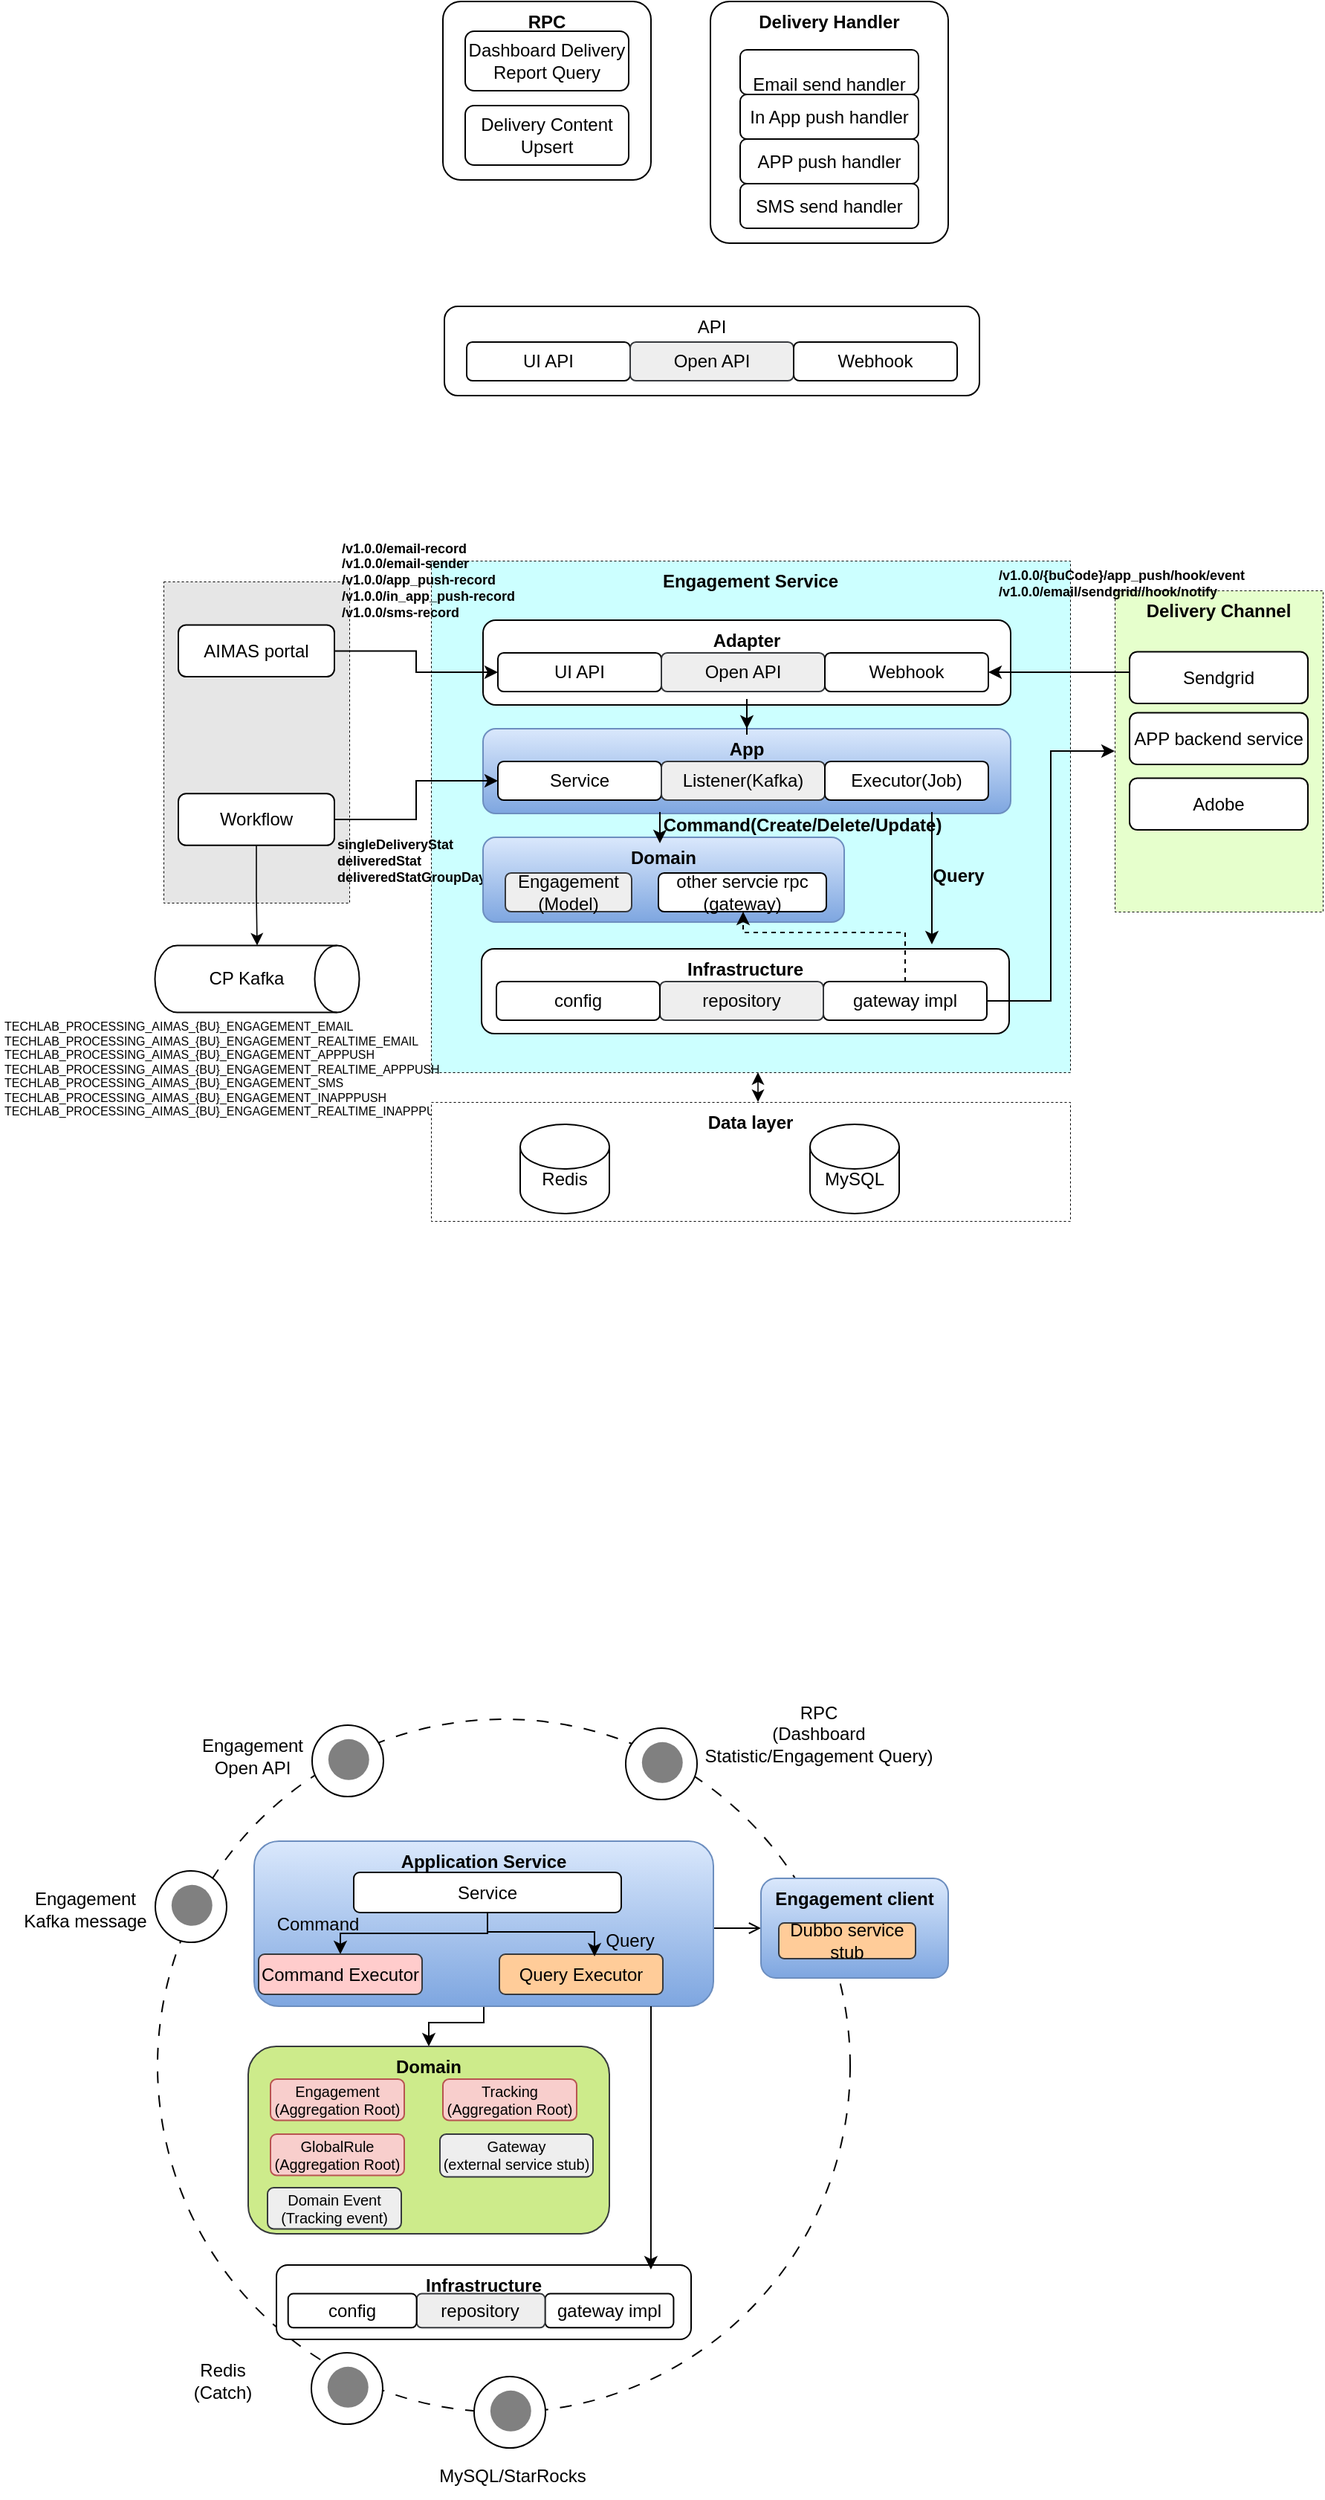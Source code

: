 <mxfile version="26.0.14">
  <diagram name="第 1 页" id="Tgx1bqKsLs8PZ8dt4VcN">
    <mxGraphModel dx="1760" dy="1723" grid="0" gridSize="10" guides="1" tooltips="1" connect="1" arrows="1" fold="1" page="1" pageScale="1" pageWidth="827" pageHeight="1169" math="0" shadow="0">
      <root>
        <mxCell id="0" />
        <mxCell id="1" parent="0" />
        <mxCell id="XerFbpVoTHIb1QeO8kq2-1" value="Engagement Service" style="rounded=0;whiteSpace=wrap;html=1;verticalAlign=top;strokeWidth=0.5;dashed=1;fillColor=#CCFFFF;fontStyle=1" vertex="1" parent="1">
          <mxGeometry x="280" y="220" width="430" height="344" as="geometry" />
        </mxCell>
        <mxCell id="XerFbpVoTHIb1QeO8kq2-7" value="" style="shape=cylinder3;whiteSpace=wrap;html=1;boundedLbl=1;backgroundOutline=1;size=15;rotation=90;" vertex="1" parent="1">
          <mxGeometry x="140.5" y="432.5" width="45" height="137.5" as="geometry" />
        </mxCell>
        <mxCell id="XerFbpVoTHIb1QeO8kq2-8" value="&lt;div&gt;TECHLAB_PROCESSING_AIMAS_{BU}_ENGAGEMENT_EMAIL&lt;/div&gt;&lt;div&gt;TECHLAB_PROCESSING_AIMAS_{BU}_ENGAGEMENT_REALTIME_EMAIL&lt;/div&gt;&lt;div&gt;TECHLAB_PROCESSING_AIMAS_{BU}_ENGAGEMENT_APPPUSH&lt;/div&gt;&lt;div&gt;TECHLAB_PROCESSING_AIMAS_{BU}_ENGAGEMENT_REALTIME_APPPUSH&lt;/div&gt;&lt;div&gt;TECHLAB_PROCESSING_AIMAS_{BU}_ENGAGEMENT_SMS&lt;/div&gt;&lt;div&gt;TECHLAB_PROCESSING_AIMAS_{BU}_ENGAGEMENT_INAPPPUSH&lt;/div&gt;&lt;div&gt;TECHLAB_PROCESSING_AIMAS_{BU}_ENGAGEMENT_REALTIME_INAPPPUSH&lt;/div&gt;" style="text;html=1;align=left;verticalAlign=middle;whiteSpace=wrap;rounded=0;fontSize=8;" vertex="1" parent="1">
          <mxGeometry x="-9.5" y="527" width="330" height="70" as="geometry" />
        </mxCell>
        <mxCell id="XerFbpVoTHIb1QeO8kq2-21" value="" style="rounded=0;whiteSpace=wrap;html=1;dashed=1;strokeWidth=0.5;fillColor=#E6E6E6;" vertex="1" parent="1">
          <mxGeometry x="100" y="234" width="125" height="216" as="geometry" />
        </mxCell>
        <mxCell id="XerFbpVoTHIb1QeO8kq2-22" value="Workflow" style="rounded=1;whiteSpace=wrap;html=1;" vertex="1" parent="1">
          <mxGeometry x="110" y="376.62" width="105" height="34.75" as="geometry" />
        </mxCell>
        <mxCell id="XerFbpVoTHIb1QeO8kq2-23" value="AIMAS portal" style="rounded=1;whiteSpace=wrap;html=1;" vertex="1" parent="1">
          <mxGeometry x="110" y="263.25" width="105" height="34.75" as="geometry" />
        </mxCell>
        <mxCell id="XerFbpVoTHIb1QeO8kq2-24" value="Delivery Channel" style="rounded=0;whiteSpace=wrap;html=1;verticalAlign=top;dashed=1;strokeWidth=0.5;fillColor=#E6FFCC;fontStyle=1" vertex="1" parent="1">
          <mxGeometry x="740" y="240" width="140" height="216" as="geometry" />
        </mxCell>
        <mxCell id="XerFbpVoTHIb1QeO8kq2-25" value="APP backend service" style="rounded=1;whiteSpace=wrap;html=1;" vertex="1" parent="1">
          <mxGeometry x="750" y="322.25" width="120" height="34.75" as="geometry" />
        </mxCell>
        <mxCell id="XerFbpVoTHIb1QeO8kq2-26" value="Sendgrid" style="rounded=1;whiteSpace=wrap;html=1;" vertex="1" parent="1">
          <mxGeometry x="750" y="281.25" width="120" height="34.75" as="geometry" />
        </mxCell>
        <mxCell id="XerFbpVoTHIb1QeO8kq2-27" value="Adobe" style="rounded=1;whiteSpace=wrap;html=1;" vertex="1" parent="1">
          <mxGeometry x="750" y="366.25" width="120" height="34.75" as="geometry" />
        </mxCell>
        <mxCell id="XerFbpVoTHIb1QeO8kq2-34" value="Data layer" style="rounded=0;whiteSpace=wrap;html=1;verticalAlign=top;strokeWidth=0.5;dashed=1;fontStyle=1" vertex="1" parent="1">
          <mxGeometry x="280" y="584" width="430" height="80" as="geometry" />
        </mxCell>
        <mxCell id="XerFbpVoTHIb1QeO8kq2-35" value="" style="shape=cylinder3;whiteSpace=wrap;html=1;boundedLbl=1;backgroundOutline=1;size=15;" vertex="1" parent="1">
          <mxGeometry x="340" y="599" width="60" height="60" as="geometry" />
        </mxCell>
        <mxCell id="XerFbpVoTHIb1QeO8kq2-36" value="Redis" style="text;html=1;align=center;verticalAlign=middle;whiteSpace=wrap;rounded=0;" vertex="1" parent="1">
          <mxGeometry x="340" y="621" width="60" height="30" as="geometry" />
        </mxCell>
        <mxCell id="XerFbpVoTHIb1QeO8kq2-37" value="" style="shape=cylinder3;whiteSpace=wrap;html=1;boundedLbl=1;backgroundOutline=1;size=15;" vertex="1" parent="1">
          <mxGeometry x="535" y="599" width="60" height="60" as="geometry" />
        </mxCell>
        <mxCell id="XerFbpVoTHIb1QeO8kq2-38" value="MySQL" style="text;html=1;align=center;verticalAlign=middle;whiteSpace=wrap;rounded=0;" vertex="1" parent="1">
          <mxGeometry x="535" y="621" width="60" height="30" as="geometry" />
        </mxCell>
        <mxCell id="XerFbpVoTHIb1QeO8kq2-39" style="edgeStyle=orthogonalEdgeStyle;rounded=0;orthogonalLoop=1;jettySize=auto;html=1;entryX=0;entryY=0.5;entryDx=0;entryDy=0;entryPerimeter=0;strokeWidth=0.8;" edge="1" parent="1" source="XerFbpVoTHIb1QeO8kq2-22" target="XerFbpVoTHIb1QeO8kq2-7">
          <mxGeometry relative="1" as="geometry" />
        </mxCell>
        <mxCell id="XerFbpVoTHIb1QeO8kq2-42" value="" style="endArrow=classic;startArrow=classic;html=1;rounded=0;strokeWidth=0.8;" edge="1" parent="1">
          <mxGeometry width="50" height="50" relative="1" as="geometry">
            <mxPoint x="500" y="584" as="sourcePoint" />
            <mxPoint x="500" y="564" as="targetPoint" />
          </mxGeometry>
        </mxCell>
        <mxCell id="XerFbpVoTHIb1QeO8kq2-43" value="&lt;div&gt;/v1.0.0/email-record&lt;/div&gt;&lt;div&gt;/v1.0.0/email-sender&lt;/div&gt;&lt;div&gt;/v1.0.0/app_push-record&lt;/div&gt;&lt;div&gt;/v1.0.0/in_app_push-record&lt;/div&gt;&lt;div&gt;/v1.0.0/sms-record&lt;/div&gt;" style="text;html=1;align=left;verticalAlign=middle;whiteSpace=wrap;rounded=0;fontSize=9;fontStyle=1" vertex="1" parent="1">
          <mxGeometry x="218" y="203.25" width="140" height="60" as="geometry" />
        </mxCell>
        <mxCell id="XerFbpVoTHIb1QeO8kq2-46" value="&lt;div&gt;/v1.0.0/{buCode}/app_push/hook/event&lt;/div&gt;&lt;div&gt;/v1.0.0/email/sendgrid//hook/notify&lt;/div&gt;" style="text;html=1;align=left;verticalAlign=middle;whiteSpace=wrap;rounded=0;fontSize=9;fontStyle=1" vertex="1" parent="1">
          <mxGeometry x="660" y="220" width="140" height="30" as="geometry" />
        </mxCell>
        <mxCell id="XerFbpVoTHIb1QeO8kq2-47" value="&lt;div&gt;singleDeliveryStat&lt;/div&gt;&lt;div&gt;deliveredStat&lt;/div&gt;&lt;div&gt;deliveredStatGroupDay&lt;/div&gt;" style="text;html=1;align=left;verticalAlign=middle;whiteSpace=wrap;rounded=0;fontSize=9;fontStyle=1" vertex="1" parent="1">
          <mxGeometry x="215" y="404" width="140" height="36" as="geometry" />
        </mxCell>
        <mxCell id="XerFbpVoTHIb1QeO8kq2-48" value="CP Kafka" style="text;html=1;align=center;verticalAlign=middle;whiteSpace=wrap;rounded=0;" vertex="1" parent="1">
          <mxGeometry x="125.5" y="486.25" width="60" height="30" as="geometry" />
        </mxCell>
        <mxCell id="XerFbpVoTHIb1QeO8kq2-54" value="" style="group" vertex="1" connectable="0" parent="1">
          <mxGeometry x="289" y="49" width="360" height="60" as="geometry" />
        </mxCell>
        <mxCell id="XerFbpVoTHIb1QeO8kq2-2" value="API" style="rounded=1;whiteSpace=wrap;html=1;verticalAlign=top;" vertex="1" parent="XerFbpVoTHIb1QeO8kq2-54">
          <mxGeometry width="360" height="60" as="geometry" />
        </mxCell>
        <mxCell id="XerFbpVoTHIb1QeO8kq2-4" value="UI API" style="rounded=1;whiteSpace=wrap;html=1;" vertex="1" parent="XerFbpVoTHIb1QeO8kq2-54">
          <mxGeometry x="15" y="24" width="110" height="26" as="geometry" />
        </mxCell>
        <mxCell id="XerFbpVoTHIb1QeO8kq2-5" value="Open API" style="rounded=1;whiteSpace=wrap;html=1;fillColor=#eeeeee;strokeColor=#36393d;" vertex="1" parent="XerFbpVoTHIb1QeO8kq2-54">
          <mxGeometry x="125" y="24" width="110" height="26" as="geometry" />
        </mxCell>
        <mxCell id="XerFbpVoTHIb1QeO8kq2-6" value="Webhook" style="rounded=1;whiteSpace=wrap;html=1;" vertex="1" parent="XerFbpVoTHIb1QeO8kq2-54">
          <mxGeometry x="235" y="24" width="110" height="26" as="geometry" />
        </mxCell>
        <mxCell id="XerFbpVoTHIb1QeO8kq2-55" value="" style="group" vertex="1" connectable="0" parent="1">
          <mxGeometry x="288" y="-156" width="340" height="162.5" as="geometry" />
        </mxCell>
        <mxCell id="XerFbpVoTHIb1QeO8kq2-9" value="RPC" style="rounded=1;whiteSpace=wrap;html=1;align=center;verticalAlign=top;fontStyle=1;arcSize=10;" vertex="1" parent="XerFbpVoTHIb1QeO8kq2-55">
          <mxGeometry width="140" height="120" as="geometry" />
        </mxCell>
        <mxCell id="XerFbpVoTHIb1QeO8kq2-10" value="Dashboard Delivery Report Query" style="rounded=1;whiteSpace=wrap;html=1;" vertex="1" parent="XerFbpVoTHIb1QeO8kq2-55">
          <mxGeometry x="15" y="20" width="110" height="40" as="geometry" />
        </mxCell>
        <mxCell id="XerFbpVoTHIb1QeO8kq2-11" value="Delivery Content Upsert" style="rounded=1;whiteSpace=wrap;html=1;" vertex="1" parent="XerFbpVoTHIb1QeO8kq2-55">
          <mxGeometry x="15" y="70" width="110" height="40" as="geometry" />
        </mxCell>
        <mxCell id="XerFbpVoTHIb1QeO8kq2-12" value="Delivery Handler" style="rounded=1;whiteSpace=wrap;html=1;align=center;verticalAlign=top;fontStyle=1;arcSize=8;" vertex="1" parent="XerFbpVoTHIb1QeO8kq2-55">
          <mxGeometry x="180" width="160" height="162.5" as="geometry" />
        </mxCell>
        <mxCell id="XerFbpVoTHIb1QeO8kq2-13" value="&lt;div&gt;&lt;br&gt;&lt;/div&gt;Email send handler" style="rounded=1;whiteSpace=wrap;html=1;" vertex="1" parent="XerFbpVoTHIb1QeO8kq2-55">
          <mxGeometry x="200" y="32.5" width="120" height="30" as="geometry" />
        </mxCell>
        <mxCell id="XerFbpVoTHIb1QeO8kq2-14" value="In App push handler" style="rounded=1;whiteSpace=wrap;html=1;" vertex="1" parent="XerFbpVoTHIb1QeO8kq2-55">
          <mxGeometry x="200" y="62.5" width="120" height="30" as="geometry" />
        </mxCell>
        <mxCell id="XerFbpVoTHIb1QeO8kq2-15" value="APP push handler" style="rounded=1;whiteSpace=wrap;html=1;" vertex="1" parent="XerFbpVoTHIb1QeO8kq2-55">
          <mxGeometry x="200" y="92.5" width="120" height="30" as="geometry" />
        </mxCell>
        <mxCell id="XerFbpVoTHIb1QeO8kq2-16" value="SMS send handler" style="rounded=1;whiteSpace=wrap;html=1;" vertex="1" parent="XerFbpVoTHIb1QeO8kq2-55">
          <mxGeometry x="200" y="122.5" width="120" height="30" as="geometry" />
        </mxCell>
        <mxCell id="XerFbpVoTHIb1QeO8kq2-57" value="" style="group" vertex="1" connectable="0" parent="1">
          <mxGeometry x="315" y="260" width="355" height="57" as="geometry" />
        </mxCell>
        <mxCell id="XerFbpVoTHIb1QeO8kq2-58" value="Adapter" style="rounded=1;whiteSpace=wrap;html=1;align=center;verticalAlign=top;fontStyle=1" vertex="1" parent="XerFbpVoTHIb1QeO8kq2-57">
          <mxGeometry width="355" height="57" as="geometry" />
        </mxCell>
        <mxCell id="XerFbpVoTHIb1QeO8kq2-62" value="UI API" style="rounded=1;whiteSpace=wrap;html=1;" vertex="1" parent="XerFbpVoTHIb1QeO8kq2-57">
          <mxGeometry x="10" y="22" width="110" height="26" as="geometry" />
        </mxCell>
        <mxCell id="XerFbpVoTHIb1QeO8kq2-63" value="Open API" style="rounded=1;whiteSpace=wrap;html=1;fillColor=#eeeeee;strokeColor=#36393d;" vertex="1" parent="XerFbpVoTHIb1QeO8kq2-57">
          <mxGeometry x="120" y="22" width="110" height="26" as="geometry" />
        </mxCell>
        <mxCell id="XerFbpVoTHIb1QeO8kq2-64" value="Webhook" style="rounded=1;whiteSpace=wrap;html=1;" vertex="1" parent="XerFbpVoTHIb1QeO8kq2-57">
          <mxGeometry x="230" y="22" width="110" height="26" as="geometry" />
        </mxCell>
        <mxCell id="XerFbpVoTHIb1QeO8kq2-65" value="" style="group" vertex="1" connectable="0" parent="1">
          <mxGeometry x="315" y="333" width="355" height="57" as="geometry" />
        </mxCell>
        <mxCell id="XerFbpVoTHIb1QeO8kq2-66" value="App" style="rounded=1;whiteSpace=wrap;html=1;align=center;verticalAlign=top;fontStyle=1;fillColor=#dae8fc;strokeColor=#6c8ebf;gradientColor=#7ea6e0;" vertex="1" parent="XerFbpVoTHIb1QeO8kq2-65">
          <mxGeometry width="355" height="57" as="geometry" />
        </mxCell>
        <mxCell id="XerFbpVoTHIb1QeO8kq2-67" value="Service" style="rounded=1;whiteSpace=wrap;html=1;" vertex="1" parent="XerFbpVoTHIb1QeO8kq2-65">
          <mxGeometry x="10" y="22" width="110" height="26" as="geometry" />
        </mxCell>
        <mxCell id="XerFbpVoTHIb1QeO8kq2-68" value="Listener(Kafka)" style="rounded=1;whiteSpace=wrap;html=1;fillColor=#eeeeee;strokeColor=#36393d;" vertex="1" parent="XerFbpVoTHIb1QeO8kq2-65">
          <mxGeometry x="120" y="22" width="110" height="26" as="geometry" />
        </mxCell>
        <mxCell id="XerFbpVoTHIb1QeO8kq2-69" value="Executor(Job)" style="rounded=1;whiteSpace=wrap;html=1;" vertex="1" parent="XerFbpVoTHIb1QeO8kq2-65">
          <mxGeometry x="230" y="22" width="110" height="26" as="geometry" />
        </mxCell>
        <mxCell id="XerFbpVoTHIb1QeO8kq2-70" value="" style="group" vertex="1" connectable="0" parent="1">
          <mxGeometry x="315" y="406" width="355" height="57" as="geometry" />
        </mxCell>
        <mxCell id="XerFbpVoTHIb1QeO8kq2-71" value="Domain" style="rounded=1;whiteSpace=wrap;html=1;align=center;verticalAlign=top;fontStyle=1;fillColor=#dae8fc;strokeColor=#6c8ebf;gradientColor=#7ea6e0;" vertex="1" parent="XerFbpVoTHIb1QeO8kq2-70">
          <mxGeometry width="243" height="57" as="geometry" />
        </mxCell>
        <mxCell id="XerFbpVoTHIb1QeO8kq2-72" value="&lt;div&gt;other servcie rpc&lt;/div&gt;(gateway)" style="rounded=1;whiteSpace=wrap;html=1;" vertex="1" parent="XerFbpVoTHIb1QeO8kq2-70">
          <mxGeometry x="118" y="24" width="113" height="26" as="geometry" />
        </mxCell>
        <mxCell id="XerFbpVoTHIb1QeO8kq2-73" value="Engagement&lt;div&gt;(Model)&lt;/div&gt;" style="rounded=1;whiteSpace=wrap;html=1;fillColor=#eeeeee;strokeColor=#36393d;" vertex="1" parent="XerFbpVoTHIb1QeO8kq2-70">
          <mxGeometry x="15" y="24" width="85" height="26" as="geometry" />
        </mxCell>
        <mxCell id="XerFbpVoTHIb1QeO8kq2-93" value="" style="endArrow=classic;html=1;rounded=0;" edge="1" parent="XerFbpVoTHIb1QeO8kq2-70">
          <mxGeometry width="50" height="50" relative="1" as="geometry">
            <mxPoint x="302" y="-17" as="sourcePoint" />
            <mxPoint x="302" y="72" as="targetPoint" />
          </mxGeometry>
        </mxCell>
        <mxCell id="XerFbpVoTHIb1QeO8kq2-94" value="Query" style="text;html=1;align=center;verticalAlign=middle;whiteSpace=wrap;rounded=0;fontStyle=1" vertex="1" parent="XerFbpVoTHIb1QeO8kq2-70">
          <mxGeometry x="290" y="11" width="60" height="30" as="geometry" />
        </mxCell>
        <mxCell id="XerFbpVoTHIb1QeO8kq2-75" value="" style="group" vertex="1" connectable="0" parent="1">
          <mxGeometry x="314" y="481" width="355" height="57" as="geometry" />
        </mxCell>
        <mxCell id="XerFbpVoTHIb1QeO8kq2-76" value="Infrastructure" style="rounded=1;whiteSpace=wrap;html=1;align=center;verticalAlign=top;fontStyle=1" vertex="1" parent="XerFbpVoTHIb1QeO8kq2-75">
          <mxGeometry width="355" height="57" as="geometry" />
        </mxCell>
        <mxCell id="XerFbpVoTHIb1QeO8kq2-77" value="gateway impl" style="rounded=1;whiteSpace=wrap;html=1;" vertex="1" parent="XerFbpVoTHIb1QeO8kq2-75">
          <mxGeometry x="230" y="22" width="110" height="26" as="geometry" />
        </mxCell>
        <mxCell id="XerFbpVoTHIb1QeO8kq2-78" value="repository" style="rounded=1;whiteSpace=wrap;html=1;fillColor=#eeeeee;strokeColor=#36393d;" vertex="1" parent="XerFbpVoTHIb1QeO8kq2-75">
          <mxGeometry x="120" y="22" width="110" height="26" as="geometry" />
        </mxCell>
        <mxCell id="XerFbpVoTHIb1QeO8kq2-79" value="config" style="rounded=1;whiteSpace=wrap;html=1;" vertex="1" parent="XerFbpVoTHIb1QeO8kq2-75">
          <mxGeometry x="10" y="22" width="110" height="26" as="geometry" />
        </mxCell>
        <mxCell id="XerFbpVoTHIb1QeO8kq2-81" style="edgeStyle=orthogonalEdgeStyle;rounded=0;orthogonalLoop=1;jettySize=auto;html=1;entryX=0.5;entryY=0;entryDx=0;entryDy=0;" edge="1" parent="1" source="XerFbpVoTHIb1QeO8kq2-58" target="XerFbpVoTHIb1QeO8kq2-66">
          <mxGeometry relative="1" as="geometry" />
        </mxCell>
        <mxCell id="XerFbpVoTHIb1QeO8kq2-82" style="edgeStyle=orthogonalEdgeStyle;rounded=0;orthogonalLoop=1;jettySize=auto;html=1;entryX=0.5;entryY=0;entryDx=0;entryDy=0;" edge="1" parent="1">
          <mxGeometry relative="1" as="geometry">
            <mxPoint x="434" y="389" as="sourcePoint" />
            <mxPoint x="434" y="410" as="targetPoint" />
          </mxGeometry>
        </mxCell>
        <mxCell id="XerFbpVoTHIb1QeO8kq2-84" value="Command(Create/Delete/Update)" style="text;html=1;align=center;verticalAlign=middle;whiteSpace=wrap;rounded=0;fontStyle=1" vertex="1" parent="1">
          <mxGeometry x="500" y="383" width="60" height="30" as="geometry" />
        </mxCell>
        <mxCell id="XerFbpVoTHIb1QeO8kq2-85" style="edgeStyle=orthogonalEdgeStyle;rounded=0;orthogonalLoop=1;jettySize=auto;html=1;dashed=1;" edge="1" parent="1" source="XerFbpVoTHIb1QeO8kq2-77" target="XerFbpVoTHIb1QeO8kq2-72">
          <mxGeometry relative="1" as="geometry">
            <Array as="points">
              <mxPoint x="599" y="470" />
              <mxPoint x="490" y="470" />
            </Array>
          </mxGeometry>
        </mxCell>
        <mxCell id="XerFbpVoTHIb1QeO8kq2-88" style="edgeStyle=orthogonalEdgeStyle;rounded=0;orthogonalLoop=1;jettySize=auto;html=1;" edge="1" parent="1" source="XerFbpVoTHIb1QeO8kq2-26" target="XerFbpVoTHIb1QeO8kq2-64">
          <mxGeometry relative="1" as="geometry">
            <Array as="points">
              <mxPoint x="725" y="295" />
              <mxPoint x="725" y="295" />
            </Array>
          </mxGeometry>
        </mxCell>
        <mxCell id="XerFbpVoTHIb1QeO8kq2-87" style="edgeStyle=orthogonalEdgeStyle;rounded=0;orthogonalLoop=1;jettySize=auto;html=1;" edge="1" parent="1" source="XerFbpVoTHIb1QeO8kq2-23" target="XerFbpVoTHIb1QeO8kq2-62">
          <mxGeometry relative="1" as="geometry" />
        </mxCell>
        <mxCell id="XerFbpVoTHIb1QeO8kq2-91" style="edgeStyle=orthogonalEdgeStyle;rounded=0;orthogonalLoop=1;jettySize=auto;html=1;entryX=0;entryY=0.5;entryDx=0;entryDy=0;" edge="1" parent="1" source="XerFbpVoTHIb1QeO8kq2-77" target="XerFbpVoTHIb1QeO8kq2-24">
          <mxGeometry relative="1" as="geometry" />
        </mxCell>
        <mxCell id="XerFbpVoTHIb1QeO8kq2-89" style="edgeStyle=orthogonalEdgeStyle;rounded=0;orthogonalLoop=1;jettySize=auto;html=1;entryX=0;entryY=0.5;entryDx=0;entryDy=0;" edge="1" parent="1" source="XerFbpVoTHIb1QeO8kq2-22" target="XerFbpVoTHIb1QeO8kq2-67">
          <mxGeometry relative="1" as="geometry" />
        </mxCell>
        <mxCell id="XerFbpVoTHIb1QeO8kq2-95" value="" style="ellipse;whiteSpace=wrap;html=1;aspect=fixed;dashed=1;dashPattern=8 8;" vertex="1" parent="1">
          <mxGeometry x="96" y="999" width="466" height="466" as="geometry" />
        </mxCell>
        <mxCell id="XerFbpVoTHIb1QeO8kq2-98" value="" style="group" vertex="1" connectable="0" parent="1">
          <mxGeometry x="200" y="1003" width="51" height="48" as="geometry" />
        </mxCell>
        <mxCell id="XerFbpVoTHIb1QeO8kq2-96" value="" style="ellipse;whiteSpace=wrap;html=1;aspect=fixed;" vertex="1" parent="XerFbpVoTHIb1QeO8kq2-98">
          <mxGeometry width="48" height="48" as="geometry" />
        </mxCell>
        <mxCell id="XerFbpVoTHIb1QeO8kq2-97" value="" style="ellipse;whiteSpace=wrap;html=1;aspect=fixed;fillColor=#808080;strokeColor=none;" vertex="1" parent="XerFbpVoTHIb1QeO8kq2-98">
          <mxGeometry x="10.929" y="9.429" width="27.429" height="27.429" as="geometry" />
        </mxCell>
        <mxCell id="XerFbpVoTHIb1QeO8kq2-99" value="Engagement Open API" style="text;html=1;align=center;verticalAlign=middle;whiteSpace=wrap;rounded=0;" vertex="1" parent="1">
          <mxGeometry x="130" y="1009" width="60" height="30" as="geometry" />
        </mxCell>
        <mxCell id="XerFbpVoTHIb1QeO8kq2-100" value="" style="group" vertex="1" connectable="0" parent="1">
          <mxGeometry x="411" y="1005" width="51" height="48" as="geometry" />
        </mxCell>
        <mxCell id="XerFbpVoTHIb1QeO8kq2-101" value="" style="ellipse;whiteSpace=wrap;html=1;aspect=fixed;" vertex="1" parent="XerFbpVoTHIb1QeO8kq2-100">
          <mxGeometry width="48" height="48" as="geometry" />
        </mxCell>
        <mxCell id="XerFbpVoTHIb1QeO8kq2-102" value="" style="ellipse;whiteSpace=wrap;html=1;aspect=fixed;fillColor=#808080;strokeColor=none;" vertex="1" parent="XerFbpVoTHIb1QeO8kq2-100">
          <mxGeometry x="10.929" y="9.429" width="27.429" height="27.429" as="geometry" />
        </mxCell>
        <mxCell id="XerFbpVoTHIb1QeO8kq2-103" value="RPC&lt;div&gt;(Dashboard Statistic/Engagement Query)&lt;/div&gt;" style="text;html=1;align=center;verticalAlign=middle;whiteSpace=wrap;rounded=0;" vertex="1" parent="1">
          <mxGeometry x="460" y="994" width="162" height="30" as="geometry" />
        </mxCell>
        <mxCell id="XerFbpVoTHIb1QeO8kq2-109" value="" style="group" vertex="1" connectable="0" parent="1">
          <mxGeometry x="199.5" y="1425" width="51" height="48" as="geometry" />
        </mxCell>
        <mxCell id="XerFbpVoTHIb1QeO8kq2-110" value="" style="ellipse;whiteSpace=wrap;html=1;aspect=fixed;" vertex="1" parent="XerFbpVoTHIb1QeO8kq2-109">
          <mxGeometry width="48" height="48" as="geometry" />
        </mxCell>
        <mxCell id="XerFbpVoTHIb1QeO8kq2-111" value="" style="ellipse;whiteSpace=wrap;html=1;aspect=fixed;fillColor=#808080;strokeColor=none;" vertex="1" parent="XerFbpVoTHIb1QeO8kq2-109">
          <mxGeometry x="10.929" y="9.429" width="27.429" height="27.429" as="geometry" />
        </mxCell>
        <mxCell id="XerFbpVoTHIb1QeO8kq2-112" value="Redis&lt;div&gt;(Catch)&lt;/div&gt;" style="text;html=1;align=center;verticalAlign=middle;whiteSpace=wrap;rounded=0;" vertex="1" parent="1">
          <mxGeometry x="110" y="1429" width="60" height="30" as="geometry" />
        </mxCell>
        <mxCell id="XerFbpVoTHIb1QeO8kq2-113" value="" style="group" vertex="1" connectable="0" parent="1">
          <mxGeometry x="94.5" y="1101" width="51" height="48" as="geometry" />
        </mxCell>
        <mxCell id="XerFbpVoTHIb1QeO8kq2-114" value="" style="ellipse;whiteSpace=wrap;html=1;aspect=fixed;" vertex="1" parent="XerFbpVoTHIb1QeO8kq2-113">
          <mxGeometry width="48" height="48" as="geometry" />
        </mxCell>
        <mxCell id="XerFbpVoTHIb1QeO8kq2-115" value="" style="ellipse;whiteSpace=wrap;html=1;aspect=fixed;fillColor=#808080;strokeColor=none;" vertex="1" parent="XerFbpVoTHIb1QeO8kq2-113">
          <mxGeometry x="10.929" y="9.429" width="27.429" height="27.429" as="geometry" />
        </mxCell>
        <mxCell id="XerFbpVoTHIb1QeO8kq2-116" value="Engagement Kafka message" style="text;html=1;align=center;verticalAlign=middle;whiteSpace=wrap;rounded=0;" vertex="1" parent="1">
          <mxGeometry x="-1" y="1112" width="97" height="30" as="geometry" />
        </mxCell>
        <mxCell id="XerFbpVoTHIb1QeO8kq2-143" style="edgeStyle=orthogonalEdgeStyle;rounded=0;orthogonalLoop=1;jettySize=auto;html=1;entryX=0;entryY=0.5;entryDx=0;entryDy=0;endArrow=open;endFill=0;" edge="1" parent="1" source="XerFbpVoTHIb1QeO8kq2-118" target="XerFbpVoTHIb1QeO8kq2-139">
          <mxGeometry relative="1" as="geometry">
            <Array as="points">
              <mxPoint x="482" y="1140" />
            </Array>
          </mxGeometry>
        </mxCell>
        <mxCell id="XerFbpVoTHIb1QeO8kq2-151" style="edgeStyle=orthogonalEdgeStyle;rounded=0;orthogonalLoop=1;jettySize=auto;html=1;entryX=0.5;entryY=0;entryDx=0;entryDy=0;" edge="1" parent="1" source="XerFbpVoTHIb1QeO8kq2-118" target="XerFbpVoTHIb1QeO8kq2-127">
          <mxGeometry relative="1" as="geometry">
            <Array as="points">
              <mxPoint x="316" y="1203" />
              <mxPoint x="279" y="1203" />
            </Array>
          </mxGeometry>
        </mxCell>
        <mxCell id="XerFbpVoTHIb1QeO8kq2-118" value="Application Service" style="rounded=1;whiteSpace=wrap;html=1;align=center;verticalAlign=top;fontStyle=1;fillColor=#dae8fc;strokeColor=#6c8ebf;gradientColor=#7ea6e0;container=0;" vertex="1" parent="1">
          <mxGeometry x="161" y="1081" width="309" height="111" as="geometry" />
        </mxCell>
        <mxCell id="XerFbpVoTHIb1QeO8kq2-122" style="edgeStyle=orthogonalEdgeStyle;rounded=0;orthogonalLoop=1;jettySize=auto;html=1;" edge="1" parent="1" source="XerFbpVoTHIb1QeO8kq2-119" target="XerFbpVoTHIb1QeO8kq2-120">
          <mxGeometry relative="1" as="geometry">
            <Array as="points">
              <mxPoint x="318" y="1143" />
              <mxPoint x="219" y="1143" />
            </Array>
          </mxGeometry>
        </mxCell>
        <mxCell id="XerFbpVoTHIb1QeO8kq2-119" value="Service" style="rounded=1;whiteSpace=wrap;html=1;container=0;" vertex="1" parent="1">
          <mxGeometry x="228" y="1102" width="180" height="27" as="geometry" />
        </mxCell>
        <mxCell id="XerFbpVoTHIb1QeO8kq2-120" value="Command Executor" style="rounded=1;whiteSpace=wrap;html=1;fillColor=#ffcccc;strokeColor=#36393d;container=0;" vertex="1" parent="1">
          <mxGeometry x="164" y="1157" width="110" height="27" as="geometry" />
        </mxCell>
        <mxCell id="XerFbpVoTHIb1QeO8kq2-121" value="Query Executor" style="rounded=1;whiteSpace=wrap;html=1;container=0;fillColor=#ffcc99;strokeColor=#36393d;" vertex="1" parent="1">
          <mxGeometry x="326" y="1157" width="110" height="27" as="geometry" />
        </mxCell>
        <mxCell id="XerFbpVoTHIb1QeO8kq2-123" value="Command" style="text;html=1;align=center;verticalAlign=middle;whiteSpace=wrap;rounded=0;" vertex="1" parent="1">
          <mxGeometry x="174" y="1121.5" width="60" height="30" as="geometry" />
        </mxCell>
        <mxCell id="XerFbpVoTHIb1QeO8kq2-124" value="Query" style="text;html=1;align=center;verticalAlign=middle;whiteSpace=wrap;rounded=0;" vertex="1" parent="1">
          <mxGeometry x="384" y="1133" width="60" height="30" as="geometry" />
        </mxCell>
        <mxCell id="XerFbpVoTHIb1QeO8kq2-125" style="edgeStyle=orthogonalEdgeStyle;rounded=0;orthogonalLoop=1;jettySize=auto;html=1;entryX=0.582;entryY=0.057;entryDx=0;entryDy=0;entryPerimeter=0;" edge="1" parent="1" source="XerFbpVoTHIb1QeO8kq2-119" target="XerFbpVoTHIb1QeO8kq2-121">
          <mxGeometry relative="1" as="geometry">
            <Array as="points">
              <mxPoint x="318" y="1142" />
              <mxPoint x="390" y="1142" />
            </Array>
          </mxGeometry>
        </mxCell>
        <mxCell id="XerFbpVoTHIb1QeO8kq2-127" value="Domain" style="rounded=1;whiteSpace=wrap;html=1;align=center;verticalAlign=top;fontStyle=1;fillColor=#cdeb8b;strokeColor=#36393d;" vertex="1" parent="1">
          <mxGeometry x="157" y="1219" width="243" height="126" as="geometry" />
        </mxCell>
        <mxCell id="XerFbpVoTHIb1QeO8kq2-135" value="" style="group" vertex="1" connectable="0" parent="1">
          <mxGeometry x="309" y="1441" width="51" height="48" as="geometry" />
        </mxCell>
        <mxCell id="XerFbpVoTHIb1QeO8kq2-136" value="" style="ellipse;whiteSpace=wrap;html=1;aspect=fixed;" vertex="1" parent="XerFbpVoTHIb1QeO8kq2-135">
          <mxGeometry width="48" height="48" as="geometry" />
        </mxCell>
        <mxCell id="XerFbpVoTHIb1QeO8kq2-137" value="" style="ellipse;whiteSpace=wrap;html=1;aspect=fixed;fillColor=#808080;strokeColor=none;" vertex="1" parent="XerFbpVoTHIb1QeO8kq2-135">
          <mxGeometry x="10.929" y="9.429" width="27.429" height="27.429" as="geometry" />
        </mxCell>
        <mxCell id="XerFbpVoTHIb1QeO8kq2-138" value="MySQL/StarRocks" style="text;html=1;align=center;verticalAlign=middle;whiteSpace=wrap;rounded=0;" vertex="1" parent="1">
          <mxGeometry x="304.5" y="1493" width="60" height="30" as="geometry" />
        </mxCell>
        <mxCell id="XerFbpVoTHIb1QeO8kq2-139" value="Engagement client" style="rounded=1;whiteSpace=wrap;html=1;align=center;verticalAlign=top;fontStyle=1;fillColor=#dae8fc;strokeColor=#6c8ebf;gradientColor=#7ea6e0;container=0;" vertex="1" parent="1">
          <mxGeometry x="502" y="1106" width="126" height="67" as="geometry" />
        </mxCell>
        <mxCell id="XerFbpVoTHIb1QeO8kq2-140" value="Dubbo service stub" style="rounded=1;whiteSpace=wrap;html=1;container=0;fillColor=#ffcc99;strokeColor=#36393d;" vertex="1" parent="1">
          <mxGeometry x="514" y="1136" width="92" height="24" as="geometry" />
        </mxCell>
        <mxCell id="XerFbpVoTHIb1QeO8kq2-144" value="" style="group" vertex="1" connectable="0" parent="1">
          <mxGeometry x="176" y="1366" width="279" height="50" as="geometry" />
        </mxCell>
        <mxCell id="XerFbpVoTHIb1QeO8kq2-145" value="Infrastructure" style="rounded=1;whiteSpace=wrap;html=1;align=center;verticalAlign=top;fontStyle=1" vertex="1" parent="XerFbpVoTHIb1QeO8kq2-144">
          <mxGeometry width="279" height="50" as="geometry" />
        </mxCell>
        <mxCell id="XerFbpVoTHIb1QeO8kq2-146" value="gateway impl" style="rounded=1;whiteSpace=wrap;html=1;" vertex="1" parent="XerFbpVoTHIb1QeO8kq2-144">
          <mxGeometry x="180.761" y="19.298" width="86.451" height="22.807" as="geometry" />
        </mxCell>
        <mxCell id="XerFbpVoTHIb1QeO8kq2-147" value="repository" style="rounded=1;whiteSpace=wrap;html=1;fillColor=#eeeeee;strokeColor=#36393d;" vertex="1" parent="XerFbpVoTHIb1QeO8kq2-144">
          <mxGeometry x="94.31" y="19.298" width="86.451" height="22.807" as="geometry" />
        </mxCell>
        <mxCell id="XerFbpVoTHIb1QeO8kq2-148" value="config" style="rounded=1;whiteSpace=wrap;html=1;" vertex="1" parent="XerFbpVoTHIb1QeO8kq2-144">
          <mxGeometry x="7.859" y="19.298" width="86.451" height="22.807" as="geometry" />
        </mxCell>
        <mxCell id="XerFbpVoTHIb1QeO8kq2-150" value="Domain Event&lt;div&gt;(Tracking event)&lt;/div&gt;" style="rounded=1;whiteSpace=wrap;html=1;fillColor=#eeeeee;strokeColor=#36393d;fontSize=10;" vertex="1" parent="1">
          <mxGeometry x="170" y="1313.996" width="90" height="27.724" as="geometry" />
        </mxCell>
        <mxCell id="XerFbpVoTHIb1QeO8kq2-129" value="Engagement&lt;div&gt;(Aggregation Root)&lt;/div&gt;" style="rounded=1;whiteSpace=wrap;html=1;fillColor=#f8cecc;strokeColor=#b85450;fontSize=10;" vertex="1" parent="1">
          <mxGeometry x="172" y="1241" width="90" height="27.724" as="geometry" />
        </mxCell>
        <mxCell id="XerFbpVoTHIb1QeO8kq2-132" value="Tracking&lt;div&gt;(Aggregation Root)&lt;/div&gt;" style="rounded=1;whiteSpace=wrap;html=1;fillColor=#f8cecc;strokeColor=#b85450;fontSize=10;" vertex="1" parent="1">
          <mxGeometry x="288" y="1241" width="90" height="27.724" as="geometry" />
        </mxCell>
        <mxCell id="XerFbpVoTHIb1QeO8kq2-133" value="GlobalRule&lt;div&gt;(Aggregation Root)&lt;/div&gt;" style="rounded=1;whiteSpace=wrap;html=1;fillColor=#f8cecc;strokeColor=#b85450;fontSize=10;" vertex="1" parent="1">
          <mxGeometry x="172" y="1277.966" width="90" height="27.724" as="geometry" />
        </mxCell>
        <mxCell id="XerFbpVoTHIb1QeO8kq2-134" value="Gateway&lt;div&gt;(external service stub)&lt;/div&gt;" style="rounded=1;whiteSpace=wrap;html=1;fillColor=#eeeeee;strokeColor=#36393d;fontSize=10;" vertex="1" parent="1">
          <mxGeometry x="286" y="1277.97" width="103" height="28.72" as="geometry" />
        </mxCell>
        <mxCell id="XerFbpVoTHIb1QeO8kq2-152" style="edgeStyle=orthogonalEdgeStyle;rounded=0;orthogonalLoop=1;jettySize=auto;html=1;entryX=0.903;entryY=0.06;entryDx=0;entryDy=0;entryPerimeter=0;" edge="1" parent="1" source="XerFbpVoTHIb1QeO8kq2-118" target="XerFbpVoTHIb1QeO8kq2-145">
          <mxGeometry relative="1" as="geometry">
            <Array as="points">
              <mxPoint x="428" y="1242" />
              <mxPoint x="428" y="1242" />
            </Array>
          </mxGeometry>
        </mxCell>
      </root>
    </mxGraphModel>
  </diagram>
</mxfile>
